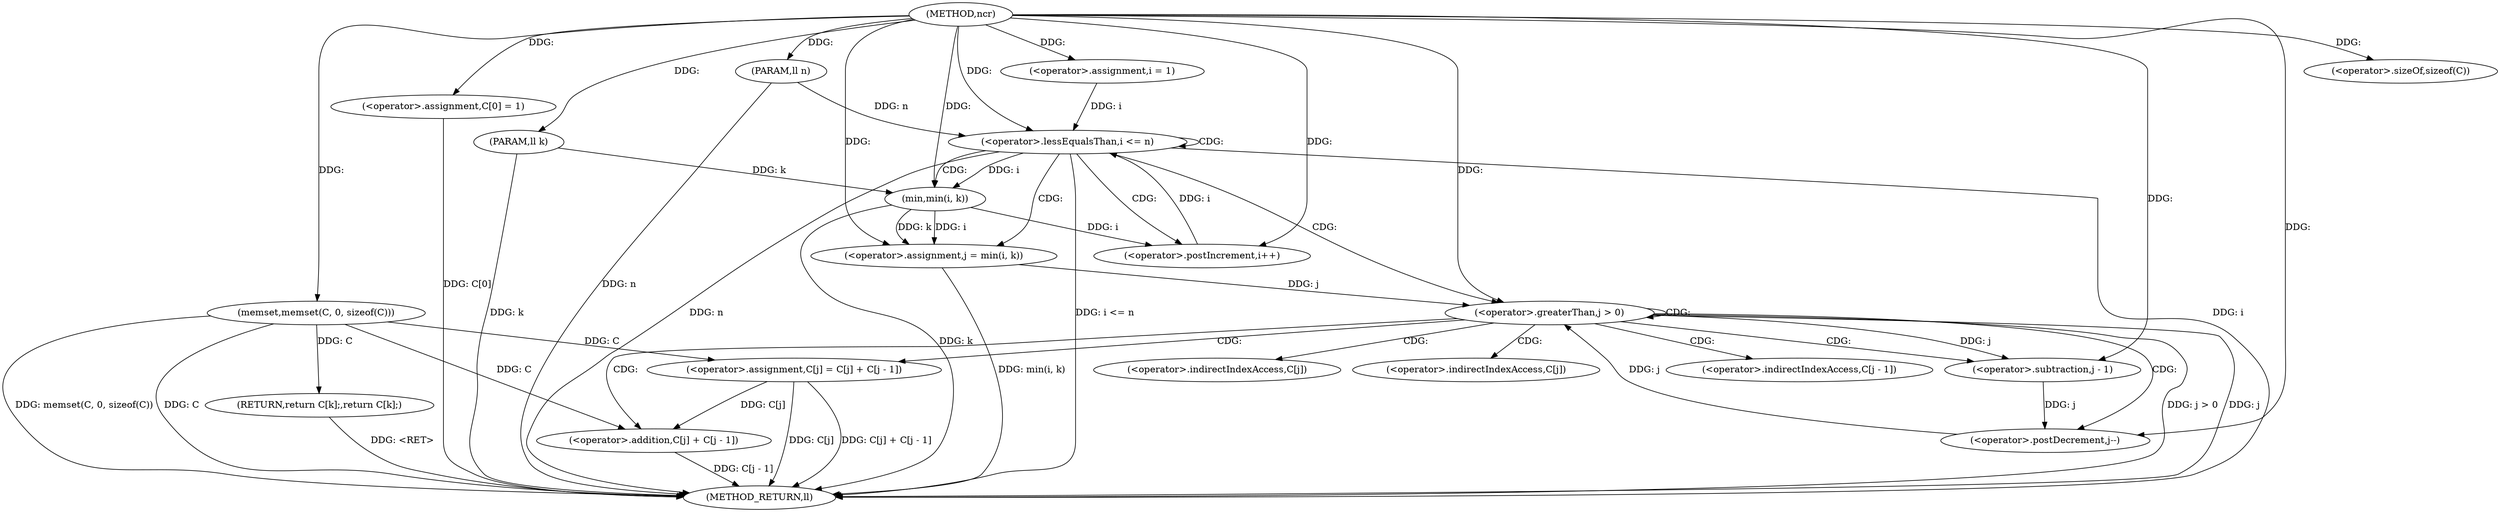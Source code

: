 digraph "ncr" {  
"1000613" [label = "(METHOD,ncr)" ]
"1000668" [label = "(METHOD_RETURN,ll)" ]
"1000614" [label = "(PARAM,ll n)" ]
"1000615" [label = "(PARAM,ll k)" ]
"1000618" [label = "(memset,memset(C, 0, sizeof(C)))" ]
"1000623" [label = "(<operator>.assignment,C[0] = 1)" ]
"1000664" [label = "(RETURN,return C[k];,return C[k];)" ]
"1000630" [label = "(<operator>.assignment,i = 1)" ]
"1000633" [label = "(<operator>.lessEqualsThan,i <= n)" ]
"1000636" [label = "(<operator>.postIncrement,i++)" ]
"1000621" [label = "(<operator>.sizeOf,sizeof(C))" ]
"1000641" [label = "(<operator>.assignment,j = min(i, k))" ]
"1000646" [label = "(<operator>.greaterThan,j > 0)" ]
"1000649" [label = "(<operator>.postDecrement,j--)" ]
"1000651" [label = "(<operator>.assignment,C[j] = C[j] + C[j - 1])" ]
"1000643" [label = "(min,min(i, k))" ]
"1000655" [label = "(<operator>.addition,C[j] + C[j - 1])" ]
"1000661" [label = "(<operator>.subtraction,j - 1)" ]
"1000652" [label = "(<operator>.indirectIndexAccess,C[j])" ]
"1000656" [label = "(<operator>.indirectIndexAccess,C[j])" ]
"1000659" [label = "(<operator>.indirectIndexAccess,C[j - 1])" ]
  "1000614" -> "1000668"  [ label = "DDG: n"] 
  "1000615" -> "1000668"  [ label = "DDG: k"] 
  "1000618" -> "1000668"  [ label = "DDG: C"] 
  "1000618" -> "1000668"  [ label = "DDG: memset(C, 0, sizeof(C))"] 
  "1000623" -> "1000668"  [ label = "DDG: C[0]"] 
  "1000633" -> "1000668"  [ label = "DDG: i"] 
  "1000633" -> "1000668"  [ label = "DDG: n"] 
  "1000633" -> "1000668"  [ label = "DDG: i <= n"] 
  "1000643" -> "1000668"  [ label = "DDG: k"] 
  "1000641" -> "1000668"  [ label = "DDG: min(i, k)"] 
  "1000646" -> "1000668"  [ label = "DDG: j"] 
  "1000646" -> "1000668"  [ label = "DDG: j > 0"] 
  "1000651" -> "1000668"  [ label = "DDG: C[j]"] 
  "1000655" -> "1000668"  [ label = "DDG: C[j - 1]"] 
  "1000651" -> "1000668"  [ label = "DDG: C[j] + C[j - 1]"] 
  "1000664" -> "1000668"  [ label = "DDG: <RET>"] 
  "1000613" -> "1000614"  [ label = "DDG: "] 
  "1000613" -> "1000615"  [ label = "DDG: "] 
  "1000613" -> "1000623"  [ label = "DDG: "] 
  "1000618" -> "1000664"  [ label = "DDG: C"] 
  "1000613" -> "1000618"  [ label = "DDG: "] 
  "1000613" -> "1000630"  [ label = "DDG: "] 
  "1000613" -> "1000621"  [ label = "DDG: "] 
  "1000630" -> "1000633"  [ label = "DDG: i"] 
  "1000636" -> "1000633"  [ label = "DDG: i"] 
  "1000613" -> "1000633"  [ label = "DDG: "] 
  "1000614" -> "1000633"  [ label = "DDG: n"] 
  "1000643" -> "1000636"  [ label = "DDG: i"] 
  "1000613" -> "1000636"  [ label = "DDG: "] 
  "1000643" -> "1000641"  [ label = "DDG: i"] 
  "1000643" -> "1000641"  [ label = "DDG: k"] 
  "1000618" -> "1000651"  [ label = "DDG: C"] 
  "1000613" -> "1000641"  [ label = "DDG: "] 
  "1000641" -> "1000646"  [ label = "DDG: j"] 
  "1000649" -> "1000646"  [ label = "DDG: j"] 
  "1000613" -> "1000646"  [ label = "DDG: "] 
  "1000661" -> "1000649"  [ label = "DDG: j"] 
  "1000613" -> "1000649"  [ label = "DDG: "] 
  "1000633" -> "1000643"  [ label = "DDG: i"] 
  "1000613" -> "1000643"  [ label = "DDG: "] 
  "1000615" -> "1000643"  [ label = "DDG: k"] 
  "1000618" -> "1000655"  [ label = "DDG: C"] 
  "1000651" -> "1000655"  [ label = "DDG: C[j]"] 
  "1000646" -> "1000661"  [ label = "DDG: j"] 
  "1000613" -> "1000661"  [ label = "DDG: "] 
  "1000633" -> "1000633"  [ label = "CDG: "] 
  "1000633" -> "1000643"  [ label = "CDG: "] 
  "1000633" -> "1000646"  [ label = "CDG: "] 
  "1000633" -> "1000641"  [ label = "CDG: "] 
  "1000633" -> "1000636"  [ label = "CDG: "] 
  "1000646" -> "1000656"  [ label = "CDG: "] 
  "1000646" -> "1000649"  [ label = "CDG: "] 
  "1000646" -> "1000646"  [ label = "CDG: "] 
  "1000646" -> "1000659"  [ label = "CDG: "] 
  "1000646" -> "1000661"  [ label = "CDG: "] 
  "1000646" -> "1000652"  [ label = "CDG: "] 
  "1000646" -> "1000651"  [ label = "CDG: "] 
  "1000646" -> "1000655"  [ label = "CDG: "] 
}
